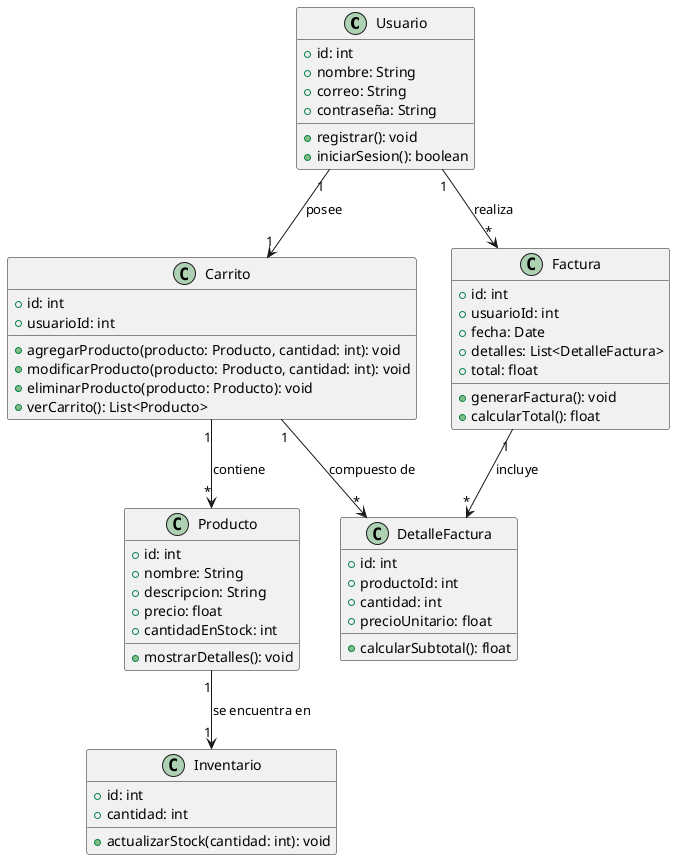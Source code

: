 @startuml

class Usuario {
    + id: int
    + nombre: String
    + correo: String
    + contraseña: String
    + registrar(): void
    + iniciarSesion(): boolean
}

class Producto {
    + id: int
    + nombre: String
    + descripcion: String
    + precio: float
    + cantidadEnStock: int
    + mostrarDetalles(): void
}

class Inventario {
    + id: int
    + cantidad: int
    + actualizarStock(cantidad: int): void
}

class Carrito {
    + id: int
    + usuarioId: int
    + agregarProducto(producto: Producto, cantidad: int): void
    + modificarProducto(producto: Producto, cantidad: int): void
    + eliminarProducto(producto: Producto): void
    + verCarrito(): List<Producto>
}

class DetalleFactura {
    + id: int
    + productoId: int
    + cantidad: int
    + precioUnitario: float
    + calcularSubtotal(): float
}

class Factura {
    + id: int
    + usuarioId: int
    + fecha: Date
    + detalles: List<DetalleFactura>
    + total: float
    + generarFactura(): void
    + calcularTotal(): float
}

Usuario "1" --> "1" Carrito : "posee"
Carrito "1" --> "*" Producto : "contiene"
Producto "1" --> "1" Inventario : "se encuentra en"
Carrito "1" --> "*" DetalleFactura : "compuesto de"
Factura "1" --> "*" DetalleFactura : "incluye"
Usuario "1" --> "*" Factura : "realiza"

@enduml
